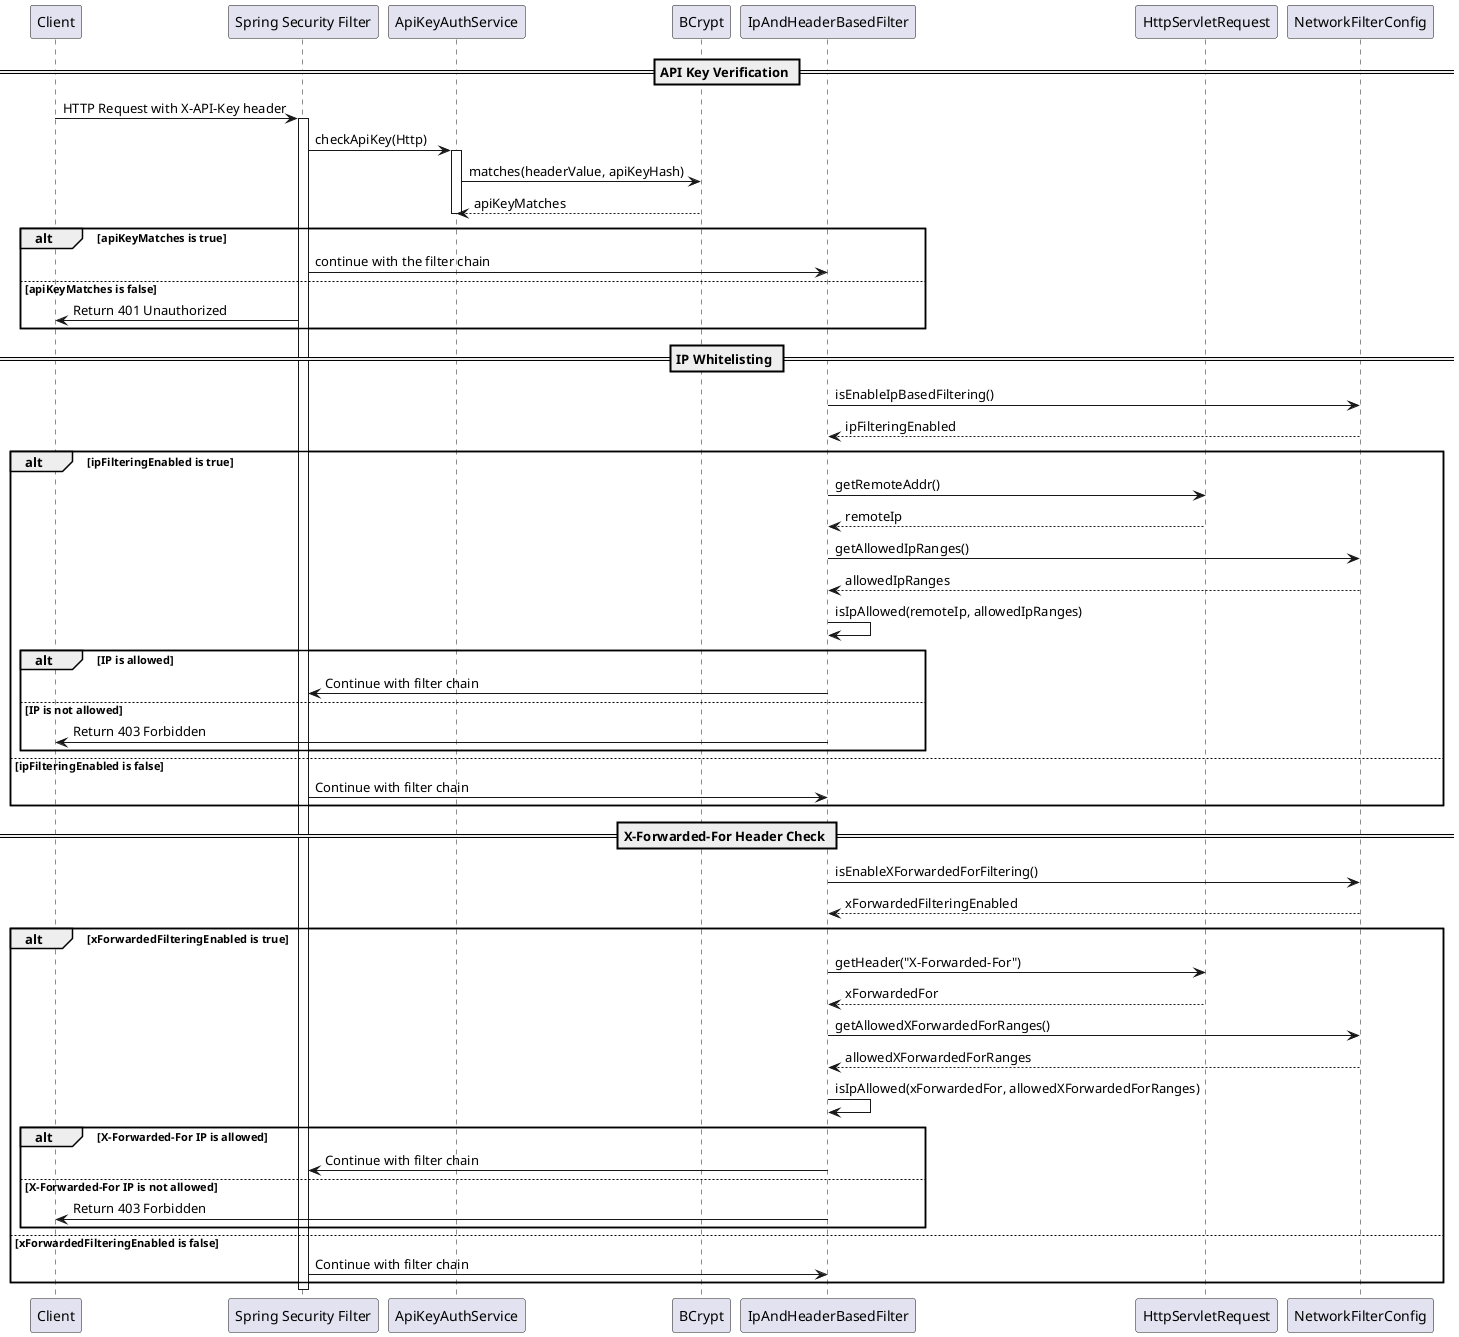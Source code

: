 @startuml security_flow_sequence
participant Client
participant SpringSecurity as "Spring Security Filter"
participant ApiKeyAuth as "ApiKeyAuthService"
participant BCrypt
participant IpFilter as "IpAndHeaderBasedFilter"
participant Http as "HttpServletRequest"
participant Config as "NetworkFilterConfig"

== API Key Verification ==
Client -> SpringSecurity : HTTP Request with X-API-Key header
activate SpringSecurity
SpringSecurity -> ApiKeyAuth : checkApiKey(Http)
activate ApiKeyAuth
ApiKeyAuth -> BCrypt : matches(headerValue, apiKeyHash)
BCrypt --> ApiKeyAuth : apiKeyMatches
deactivate ApiKeyAuth
alt apiKeyMatches is true
    SpringSecurity -> IpFilter : continue with the filter chain
else apiKeyMatches is false
    SpringSecurity -> Client : Return 401 Unauthorized
end

== IP Whitelisting ==
IpFilter -> Config : isEnableIpBasedFiltering()
Config --> IpFilter : ipFilteringEnabled
alt ipFilteringEnabled is true
    IpFilter -> Http : getRemoteAddr()
    Http --> IpFilter : remoteIp
    IpFilter -> Config : getAllowedIpRanges()
    Config --> IpFilter : allowedIpRanges
    IpFilter -> IpFilter : isIpAllowed(remoteIp, allowedIpRanges)
    alt IP is allowed
        IpFilter -> SpringSecurity : Continue with filter chain
    else IP is not allowed
        IpFilter -> Client : Return 403 Forbidden
    end
else ipFilteringEnabled is false
    SpringSecurity -> IpFilter : Continue with filter chain
end

== X-Forwarded-For Header Check ==
IpFilter -> Config : isEnableXForwardedForFiltering()
Config --> IpFilter : xForwardedFilteringEnabled
alt xForwardedFilteringEnabled is true
    IpFilter -> Http : getHeader("X-Forwarded-For")
    Http --> IpFilter : xForwardedFor
    IpFilter -> Config : getAllowedXForwardedForRanges()
    Config --> IpFilter : allowedXForwardedForRanges
    IpFilter -> IpFilter : isIpAllowed(xForwardedFor, allowedXForwardedForRanges)
    alt X-Forwarded-For IP is allowed
        IpFilter -> SpringSecurity : Continue with filter chain
    else X-Forwarded-For IP is not allowed
        IpFilter -> Client : Return 403 Forbidden
    end
else xForwardedFilteringEnabled is false
    SpringSecurity -> IpFilter : Continue with filter chain
end

deactivate SpringSecurity
@enduml
